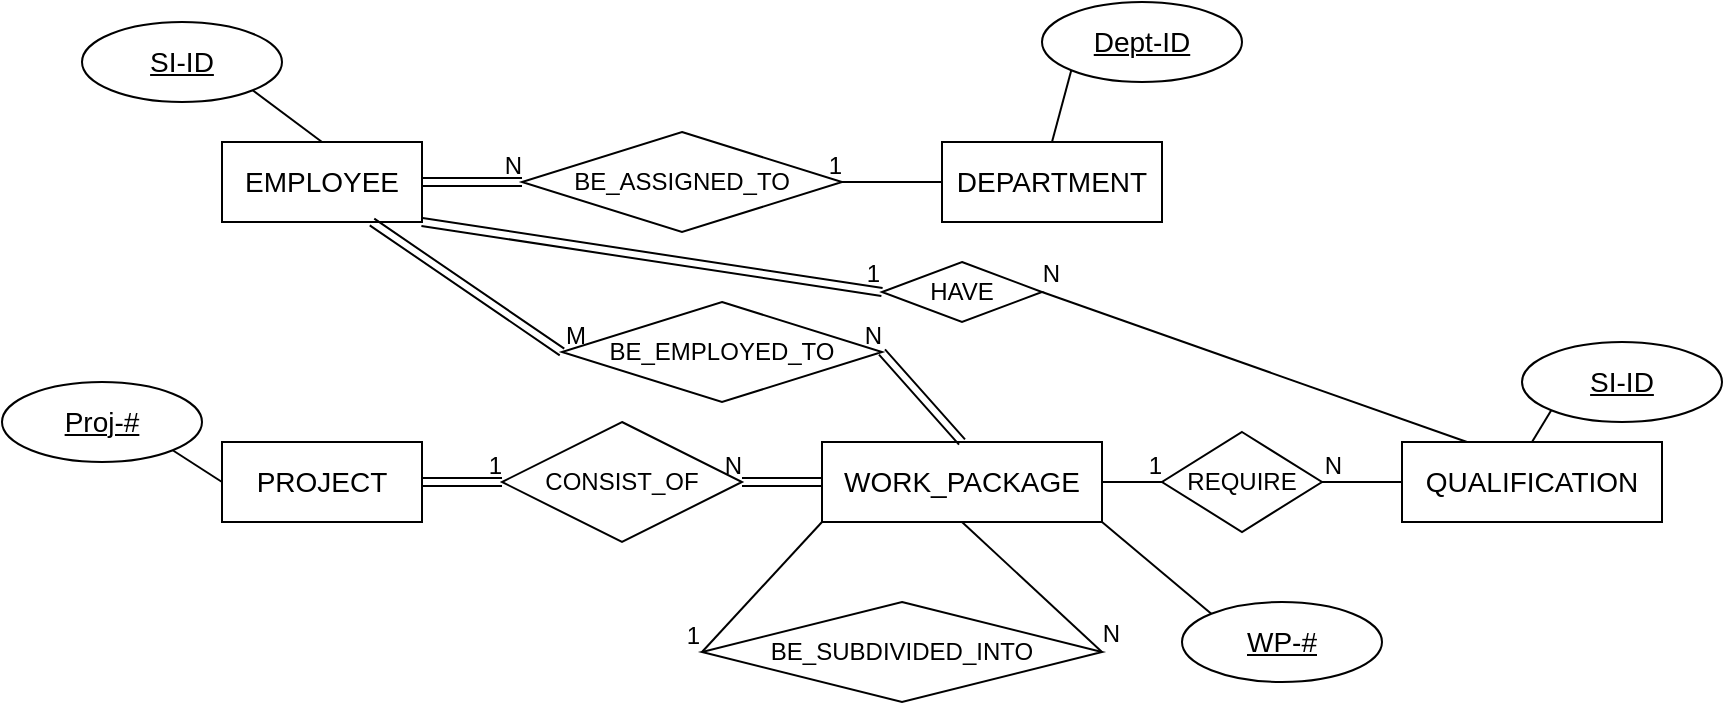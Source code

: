 <mxfile version="15.2.9" type="github">
  <diagram id="R2lEEEUBdFMjLlhIrx00" name="Page-1">
    <mxGraphModel dx="1422" dy="834" grid="1" gridSize="10" guides="1" tooltips="1" connect="1" arrows="1" fold="1" page="1" pageScale="1" pageWidth="850" pageHeight="1100" math="0" shadow="0" extFonts="Permanent Marker^https://fonts.googleapis.com/css?family=Permanent+Marker">
      <root>
        <mxCell id="0" />
        <mxCell id="1" parent="0" />
        <mxCell id="LiRoEZEVJcAlcfNundAd-1" value="&lt;font style=&quot;font-size: 14px&quot;&gt;PROJECT&lt;/font&gt;" style="whiteSpace=wrap;html=1;align=center;" vertex="1" parent="1">
          <mxGeometry x="320" y="330" width="100" height="40" as="geometry" />
        </mxCell>
        <mxCell id="LiRoEZEVJcAlcfNundAd-3" value="&lt;span style=&quot;font-size: 14px&quot;&gt;WORK_PACKAGE&lt;/span&gt;" style="whiteSpace=wrap;html=1;align=center;" vertex="1" parent="1">
          <mxGeometry x="620" y="330" width="140" height="40" as="geometry" />
        </mxCell>
        <mxCell id="LiRoEZEVJcAlcfNundAd-5" value="BE_SUBDIVIDED_INTO" style="shape=rhombus;perimeter=rhombusPerimeter;whiteSpace=wrap;html=1;align=center;" vertex="1" parent="1">
          <mxGeometry x="560" y="410" width="200" height="50" as="geometry" />
        </mxCell>
        <mxCell id="LiRoEZEVJcAlcfNundAd-6" value="&lt;font style=&quot;font-size: 14px&quot;&gt;EMPLOYEE&lt;/font&gt;" style="whiteSpace=wrap;html=1;align=center;" vertex="1" parent="1">
          <mxGeometry x="320" y="180" width="100" height="40" as="geometry" />
        </mxCell>
        <mxCell id="LiRoEZEVJcAlcfNundAd-7" value="&lt;font style=&quot;font-size: 14px&quot;&gt;QUALIFICATION&lt;/font&gt;" style="whiteSpace=wrap;html=1;align=center;" vertex="1" parent="1">
          <mxGeometry x="910" y="330" width="130" height="40" as="geometry" />
        </mxCell>
        <mxCell id="LiRoEZEVJcAlcfNundAd-8" value="&lt;font style=&quot;font-size: 14px&quot;&gt;DEPARTMENT&lt;/font&gt;" style="whiteSpace=wrap;html=1;align=center;" vertex="1" parent="1">
          <mxGeometry x="680" y="180" width="110" height="40" as="geometry" />
        </mxCell>
        <mxCell id="LiRoEZEVJcAlcfNundAd-10" value="&lt;span style=&quot;font-size: 14px&quot;&gt;Proj-#&lt;/span&gt;" style="ellipse;whiteSpace=wrap;html=1;align=center;fontStyle=4;" vertex="1" parent="1">
          <mxGeometry x="210" y="300" width="100" height="40" as="geometry" />
        </mxCell>
        <mxCell id="LiRoEZEVJcAlcfNundAd-11" value="" style="endArrow=none;html=1;rounded=0;exitX=1;exitY=1;exitDx=0;exitDy=0;entryX=0;entryY=0.5;entryDx=0;entryDy=0;" edge="1" parent="1" source="LiRoEZEVJcAlcfNundAd-10" target="LiRoEZEVJcAlcfNundAd-1">
          <mxGeometry relative="1" as="geometry">
            <mxPoint x="730" y="370" as="sourcePoint" />
            <mxPoint x="890" y="370" as="targetPoint" />
          </mxGeometry>
        </mxCell>
        <mxCell id="LiRoEZEVJcAlcfNundAd-12" value="&lt;span style=&quot;font-size: 14px&quot;&gt;WP-#&lt;/span&gt;" style="ellipse;whiteSpace=wrap;html=1;align=center;fontStyle=4;" vertex="1" parent="1">
          <mxGeometry x="800" y="410" width="100" height="40" as="geometry" />
        </mxCell>
        <mxCell id="LiRoEZEVJcAlcfNundAd-13" value="" style="endArrow=none;html=1;rounded=0;entryX=0;entryY=0;entryDx=0;entryDy=0;exitX=1;exitY=1;exitDx=0;exitDy=0;" edge="1" parent="1" source="LiRoEZEVJcAlcfNundAd-3" target="LiRoEZEVJcAlcfNundAd-12">
          <mxGeometry relative="1" as="geometry">
            <mxPoint x="720" y="410" as="sourcePoint" />
            <mxPoint x="370" y="390" as="targetPoint" />
          </mxGeometry>
        </mxCell>
        <mxCell id="LiRoEZEVJcAlcfNundAd-14" value="CONSIST_OF" style="shape=rhombus;perimeter=rhombusPerimeter;whiteSpace=wrap;html=1;align=center;" vertex="1" parent="1">
          <mxGeometry x="460" y="320" width="120" height="60" as="geometry" />
        </mxCell>
        <mxCell id="LiRoEZEVJcAlcfNundAd-15" value="" style="shape=link;html=1;rounded=0;exitX=1;exitY=0.5;exitDx=0;exitDy=0;entryX=0;entryY=0.5;entryDx=0;entryDy=0;" edge="1" parent="1" source="LiRoEZEVJcAlcfNundAd-1" target="LiRoEZEVJcAlcfNundAd-14">
          <mxGeometry relative="1" as="geometry">
            <mxPoint x="730" y="410" as="sourcePoint" />
            <mxPoint x="890" y="410" as="targetPoint" />
          </mxGeometry>
        </mxCell>
        <mxCell id="LiRoEZEVJcAlcfNundAd-16" value="1" style="resizable=0;html=1;align=right;verticalAlign=bottom;" connectable="0" vertex="1" parent="LiRoEZEVJcAlcfNundAd-15">
          <mxGeometry x="1" relative="1" as="geometry" />
        </mxCell>
        <mxCell id="LiRoEZEVJcAlcfNundAd-17" value="" style="shape=link;html=1;rounded=0;entryX=1;entryY=0.5;entryDx=0;entryDy=0;exitX=0;exitY=0.5;exitDx=0;exitDy=0;" edge="1" parent="1" source="LiRoEZEVJcAlcfNundAd-3" target="LiRoEZEVJcAlcfNundAd-14">
          <mxGeometry relative="1" as="geometry">
            <mxPoint x="930" y="410" as="sourcePoint" />
            <mxPoint x="1090" y="410" as="targetPoint" />
          </mxGeometry>
        </mxCell>
        <mxCell id="LiRoEZEVJcAlcfNundAd-18" value="N" style="resizable=0;html=1;align=right;verticalAlign=bottom;" connectable="0" vertex="1" parent="LiRoEZEVJcAlcfNundAd-17">
          <mxGeometry x="1" relative="1" as="geometry" />
        </mxCell>
        <mxCell id="LiRoEZEVJcAlcfNundAd-19" value="" style="endArrow=none;html=1;rounded=0;exitX=0;exitY=1;exitDx=0;exitDy=0;entryX=0;entryY=0.5;entryDx=0;entryDy=0;" edge="1" parent="1" source="LiRoEZEVJcAlcfNundAd-3" target="LiRoEZEVJcAlcfNundAd-5">
          <mxGeometry relative="1" as="geometry">
            <mxPoint x="760" y="440" as="sourcePoint" />
            <mxPoint x="920" y="440" as="targetPoint" />
          </mxGeometry>
        </mxCell>
        <mxCell id="LiRoEZEVJcAlcfNundAd-20" value="1" style="resizable=0;html=1;align=right;verticalAlign=bottom;" connectable="0" vertex="1" parent="LiRoEZEVJcAlcfNundAd-19">
          <mxGeometry x="1" relative="1" as="geometry" />
        </mxCell>
        <mxCell id="LiRoEZEVJcAlcfNundAd-21" value="" style="endArrow=none;html=1;rounded=0;entryX=1;entryY=0.5;entryDx=0;entryDy=0;exitX=0.5;exitY=1;exitDx=0;exitDy=0;" edge="1" parent="1" source="LiRoEZEVJcAlcfNundAd-3" target="LiRoEZEVJcAlcfNundAd-5">
          <mxGeometry relative="1" as="geometry">
            <mxPoint x="960" y="410" as="sourcePoint" />
            <mxPoint x="1120" y="410" as="targetPoint" />
          </mxGeometry>
        </mxCell>
        <mxCell id="LiRoEZEVJcAlcfNundAd-22" value="N" style="resizable=0;html=1;align=right;verticalAlign=bottom;" connectable="0" vertex="1" parent="LiRoEZEVJcAlcfNundAd-21">
          <mxGeometry x="1" relative="1" as="geometry">
            <mxPoint x="10" as="offset" />
          </mxGeometry>
        </mxCell>
        <mxCell id="LiRoEZEVJcAlcfNundAd-23" value="&lt;span style=&quot;font-size: 14px&quot;&gt;SI-ID&lt;/span&gt;" style="ellipse;whiteSpace=wrap;html=1;align=center;fontStyle=4;" vertex="1" parent="1">
          <mxGeometry x="250" y="120" width="100" height="40" as="geometry" />
        </mxCell>
        <mxCell id="LiRoEZEVJcAlcfNundAd-24" value="" style="endArrow=none;html=1;rounded=0;exitX=1;exitY=1;exitDx=0;exitDy=0;entryX=0.5;entryY=0;entryDx=0;entryDy=0;" edge="1" parent="1" source="LiRoEZEVJcAlcfNundAd-23" target="LiRoEZEVJcAlcfNundAd-6">
          <mxGeometry relative="1" as="geometry">
            <mxPoint x="305.355" y="344.142" as="sourcePoint" />
            <mxPoint x="330" y="360" as="targetPoint" />
          </mxGeometry>
        </mxCell>
        <mxCell id="LiRoEZEVJcAlcfNundAd-26" value="BE_EMPLOYED_TO" style="shape=rhombus;perimeter=rhombusPerimeter;whiteSpace=wrap;html=1;align=center;" vertex="1" parent="1">
          <mxGeometry x="490" y="260" width="160" height="50" as="geometry" />
        </mxCell>
        <mxCell id="LiRoEZEVJcAlcfNundAd-27" value="" style="shape=link;html=1;rounded=0;entryX=0.75;entryY=1;entryDx=0;entryDy=0;exitX=0;exitY=0.5;exitDx=0;exitDy=0;" edge="1" parent="1" source="LiRoEZEVJcAlcfNundAd-26" target="LiRoEZEVJcAlcfNundAd-6">
          <mxGeometry relative="1" as="geometry">
            <mxPoint x="670" y="370" as="sourcePoint" />
            <mxPoint x="830" y="370" as="targetPoint" />
          </mxGeometry>
        </mxCell>
        <mxCell id="LiRoEZEVJcAlcfNundAd-28" value="M" style="resizable=0;html=1;align=left;verticalAlign=bottom;" connectable="0" vertex="1" parent="LiRoEZEVJcAlcfNundAd-27">
          <mxGeometry x="-1" relative="1" as="geometry" />
        </mxCell>
        <mxCell id="LiRoEZEVJcAlcfNundAd-30" value="" style="shape=link;html=1;rounded=0;entryX=1;entryY=0.5;entryDx=0;entryDy=0;exitX=0.5;exitY=0;exitDx=0;exitDy=0;" edge="1" parent="1" source="LiRoEZEVJcAlcfNundAd-3" target="LiRoEZEVJcAlcfNundAd-26">
          <mxGeometry relative="1" as="geometry">
            <mxPoint x="810" y="360" as="sourcePoint" />
            <mxPoint x="970" y="360" as="targetPoint" />
          </mxGeometry>
        </mxCell>
        <mxCell id="LiRoEZEVJcAlcfNundAd-31" value="N" style="resizable=0;html=1;align=right;verticalAlign=bottom;" connectable="0" vertex="1" parent="LiRoEZEVJcAlcfNundAd-30">
          <mxGeometry x="1" relative="1" as="geometry" />
        </mxCell>
        <mxCell id="LiRoEZEVJcAlcfNundAd-32" value="&lt;span style=&quot;font-size: 14px&quot;&gt;SI-ID&lt;/span&gt;" style="ellipse;whiteSpace=wrap;html=1;align=center;fontStyle=4;" vertex="1" parent="1">
          <mxGeometry x="970" y="280" width="100" height="40" as="geometry" />
        </mxCell>
        <mxCell id="LiRoEZEVJcAlcfNundAd-33" value="" style="endArrow=none;html=1;rounded=0;exitX=0;exitY=1;exitDx=0;exitDy=0;entryX=0.5;entryY=0;entryDx=0;entryDy=0;" edge="1" parent="1" source="LiRoEZEVJcAlcfNundAd-32" target="LiRoEZEVJcAlcfNundAd-7">
          <mxGeometry relative="1" as="geometry">
            <mxPoint x="465.233" y="194.191" as="sourcePoint" />
            <mxPoint x="490" y="230" as="targetPoint" />
          </mxGeometry>
        </mxCell>
        <mxCell id="LiRoEZEVJcAlcfNundAd-34" value="HAVE" style="shape=rhombus;perimeter=rhombusPerimeter;whiteSpace=wrap;html=1;align=center;" vertex="1" parent="1">
          <mxGeometry x="650" y="240" width="80" height="30" as="geometry" />
        </mxCell>
        <mxCell id="LiRoEZEVJcAlcfNundAd-35" value="" style="shape=link;html=1;rounded=0;exitX=1;exitY=1;exitDx=0;exitDy=0;entryX=0;entryY=0.5;entryDx=0;entryDy=0;" edge="1" parent="1" source="LiRoEZEVJcAlcfNundAd-6" target="LiRoEZEVJcAlcfNundAd-34">
          <mxGeometry relative="1" as="geometry">
            <mxPoint x="430" y="360" as="sourcePoint" />
            <mxPoint x="470" y="360" as="targetPoint" />
          </mxGeometry>
        </mxCell>
        <mxCell id="LiRoEZEVJcAlcfNundAd-36" value="1" style="resizable=0;html=1;align=right;verticalAlign=bottom;" connectable="0" vertex="1" parent="LiRoEZEVJcAlcfNundAd-35">
          <mxGeometry x="1" relative="1" as="geometry" />
        </mxCell>
        <mxCell id="LiRoEZEVJcAlcfNundAd-39" value="" style="endArrow=none;html=1;rounded=0;entryX=1;entryY=0.5;entryDx=0;entryDy=0;exitX=0.25;exitY=0;exitDx=0;exitDy=0;" edge="1" parent="1" source="LiRoEZEVJcAlcfNundAd-7" target="LiRoEZEVJcAlcfNundAd-34">
          <mxGeometry relative="1" as="geometry">
            <mxPoint x="700" y="380" as="sourcePoint" />
            <mxPoint x="770" y="445" as="targetPoint" />
          </mxGeometry>
        </mxCell>
        <mxCell id="LiRoEZEVJcAlcfNundAd-40" value="N" style="resizable=0;html=1;align=right;verticalAlign=bottom;" connectable="0" vertex="1" parent="LiRoEZEVJcAlcfNundAd-39">
          <mxGeometry x="1" relative="1" as="geometry">
            <mxPoint x="10" as="offset" />
          </mxGeometry>
        </mxCell>
        <mxCell id="LiRoEZEVJcAlcfNundAd-41" value="&lt;span style=&quot;font-size: 14px&quot;&gt;Dept-ID&lt;/span&gt;" style="ellipse;whiteSpace=wrap;html=1;align=center;fontStyle=4;" vertex="1" parent="1">
          <mxGeometry x="730" y="110" width="100" height="40" as="geometry" />
        </mxCell>
        <mxCell id="LiRoEZEVJcAlcfNundAd-42" value="" style="endArrow=none;html=1;rounded=0;entryX=0;entryY=1;entryDx=0;entryDy=0;exitX=0.5;exitY=0;exitDx=0;exitDy=0;" edge="1" parent="1" source="LiRoEZEVJcAlcfNundAd-8" target="LiRoEZEVJcAlcfNundAd-41">
          <mxGeometry relative="1" as="geometry">
            <mxPoint x="990" y="440" as="sourcePoint" />
            <mxPoint x="1150" y="440" as="targetPoint" />
          </mxGeometry>
        </mxCell>
        <mxCell id="LiRoEZEVJcAlcfNundAd-43" value="BE_ASSIGNED_TO" style="shape=rhombus;perimeter=rhombusPerimeter;whiteSpace=wrap;html=1;align=center;" vertex="1" parent="1">
          <mxGeometry x="470" y="175" width="160" height="50" as="geometry" />
        </mxCell>
        <mxCell id="LiRoEZEVJcAlcfNundAd-46" value="" style="shape=link;html=1;rounded=0;entryX=0;entryY=0.5;entryDx=0;entryDy=0;exitX=1;exitY=0.5;exitDx=0;exitDy=0;" edge="1" parent="1" source="LiRoEZEVJcAlcfNundAd-6" target="LiRoEZEVJcAlcfNundAd-43">
          <mxGeometry relative="1" as="geometry">
            <mxPoint x="630" y="360" as="sourcePoint" />
            <mxPoint x="590" y="360" as="targetPoint" />
          </mxGeometry>
        </mxCell>
        <mxCell id="LiRoEZEVJcAlcfNundAd-47" value="N" style="resizable=0;html=1;align=right;verticalAlign=bottom;" connectable="0" vertex="1" parent="LiRoEZEVJcAlcfNundAd-46">
          <mxGeometry x="1" relative="1" as="geometry" />
        </mxCell>
        <mxCell id="LiRoEZEVJcAlcfNundAd-48" value="" style="endArrow=none;html=1;rounded=0;entryX=1;entryY=0.5;entryDx=0;entryDy=0;exitX=0;exitY=0.5;exitDx=0;exitDy=0;" edge="1" parent="1" source="LiRoEZEVJcAlcfNundAd-8" target="LiRoEZEVJcAlcfNundAd-43">
          <mxGeometry relative="1" as="geometry">
            <mxPoint x="880" y="260" as="sourcePoint" />
            <mxPoint x="1040" y="260" as="targetPoint" />
          </mxGeometry>
        </mxCell>
        <mxCell id="LiRoEZEVJcAlcfNundAd-49" value="1" style="resizable=0;html=1;align=right;verticalAlign=bottom;" connectable="0" vertex="1" parent="LiRoEZEVJcAlcfNundAd-48">
          <mxGeometry x="1" relative="1" as="geometry" />
        </mxCell>
        <mxCell id="LiRoEZEVJcAlcfNundAd-50" value="REQUIRE" style="shape=rhombus;perimeter=rhombusPerimeter;whiteSpace=wrap;html=1;align=center;" vertex="1" parent="1">
          <mxGeometry x="790" y="325" width="80" height="50" as="geometry" />
        </mxCell>
        <mxCell id="LiRoEZEVJcAlcfNundAd-51" value="" style="endArrow=none;html=1;rounded=0;exitX=1;exitY=0.5;exitDx=0;exitDy=0;entryX=0;entryY=0.5;entryDx=0;entryDy=0;" edge="1" parent="1" source="LiRoEZEVJcAlcfNundAd-3" target="LiRoEZEVJcAlcfNundAd-50">
          <mxGeometry relative="1" as="geometry">
            <mxPoint x="930" y="450" as="sourcePoint" />
            <mxPoint x="1090" y="450" as="targetPoint" />
          </mxGeometry>
        </mxCell>
        <mxCell id="LiRoEZEVJcAlcfNundAd-52" value="1" style="resizable=0;html=1;align=right;verticalAlign=bottom;" connectable="0" vertex="1" parent="LiRoEZEVJcAlcfNundAd-51">
          <mxGeometry x="1" relative="1" as="geometry" />
        </mxCell>
        <mxCell id="LiRoEZEVJcAlcfNundAd-53" value="" style="endArrow=none;html=1;rounded=0;entryX=1;entryY=0.5;entryDx=0;entryDy=0;exitX=0;exitY=0.5;exitDx=0;exitDy=0;" edge="1" parent="1" source="LiRoEZEVJcAlcfNundAd-7" target="LiRoEZEVJcAlcfNundAd-50">
          <mxGeometry relative="1" as="geometry">
            <mxPoint x="930" y="450" as="sourcePoint" />
            <mxPoint x="1090" y="450" as="targetPoint" />
          </mxGeometry>
        </mxCell>
        <mxCell id="LiRoEZEVJcAlcfNundAd-54" value="N" style="resizable=0;html=1;align=right;verticalAlign=bottom;" connectable="0" vertex="1" parent="LiRoEZEVJcAlcfNundAd-53">
          <mxGeometry x="1" relative="1" as="geometry">
            <mxPoint x="10" as="offset" />
          </mxGeometry>
        </mxCell>
      </root>
    </mxGraphModel>
  </diagram>
</mxfile>
